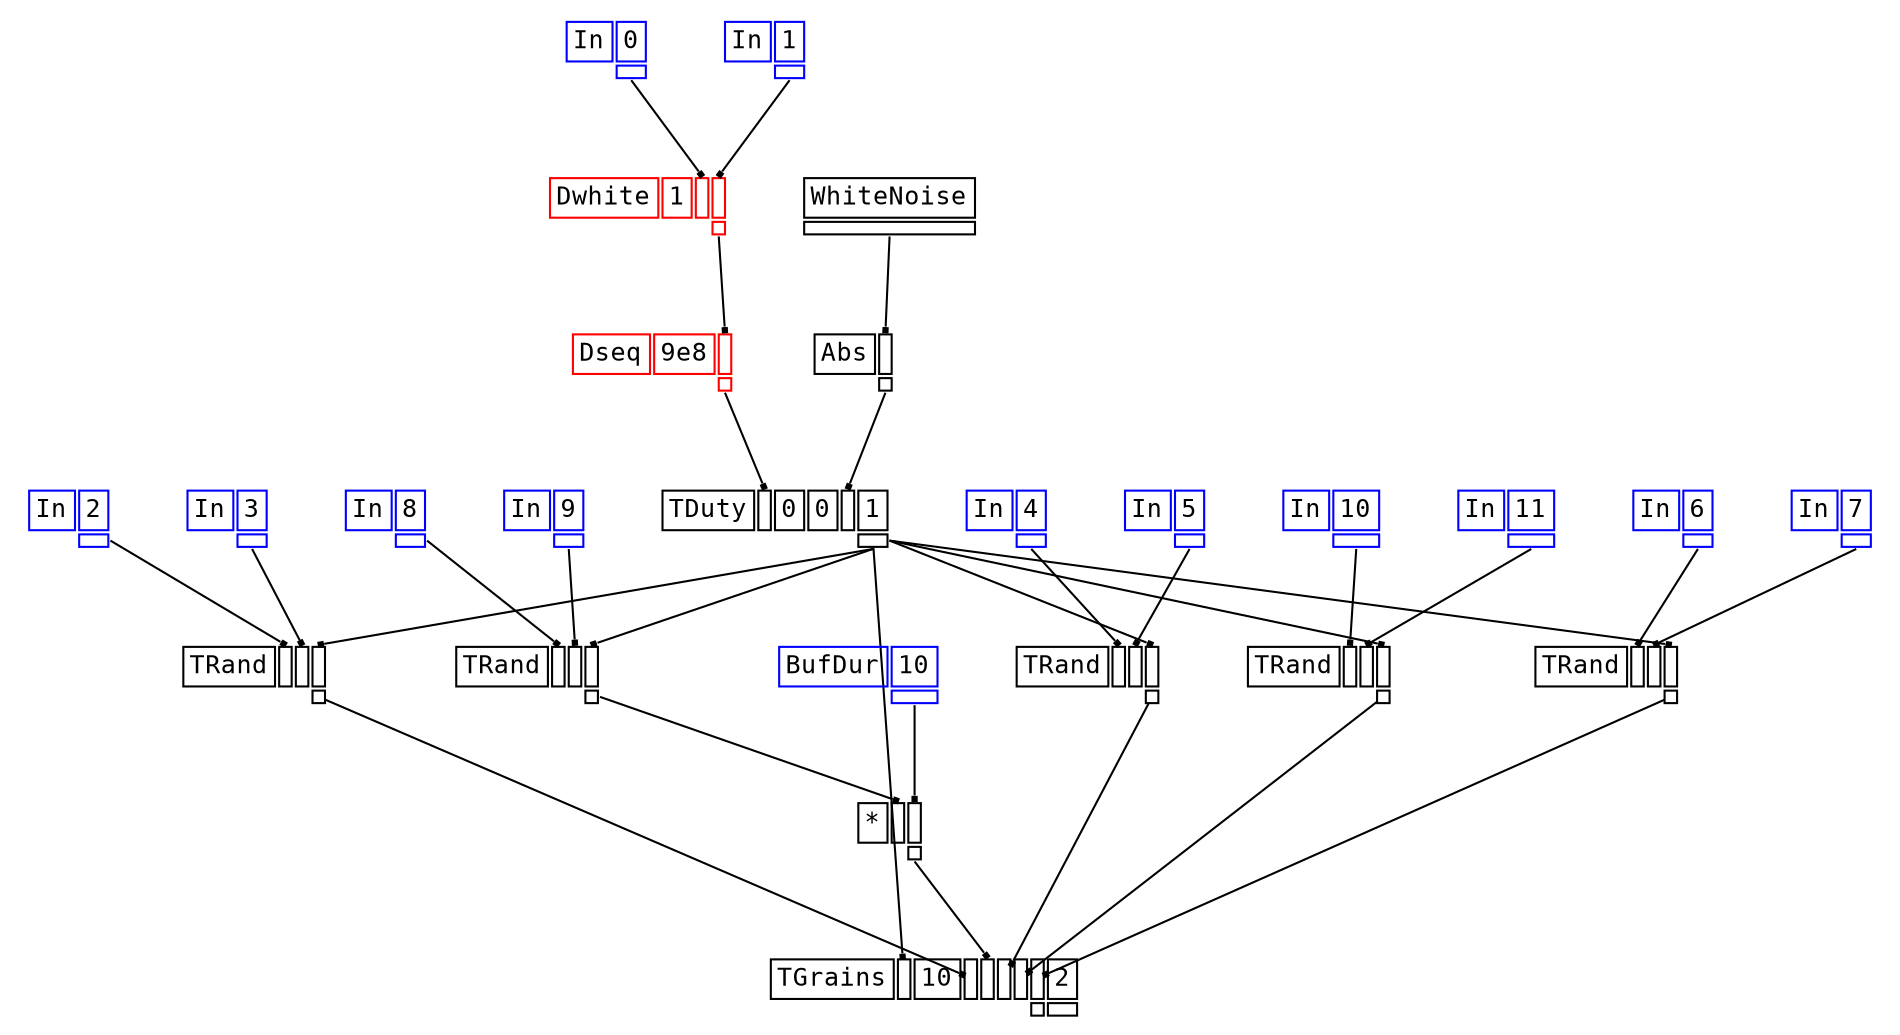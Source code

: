 digraph Anonymous {
graph [splines=false];
node [fontsize=12,fontname="Courier"];
edge [arrowhead=box,arrowsize=0.25];
u_3[shape="plaintext",color="blue",label=<<TABLE BORDER="0" CELLBORDER="1"><TR><TD>In</TD><TD ID="u_3:K_0">0</TD></TR><TR><TD BORDER="0"></TD><TD PORT="o_0" ID="u_3:o_0"></TD></TR></TABLE>>];
u_4[shape="plaintext",color="blue",label=<<TABLE BORDER="0" CELLBORDER="1"><TR><TD>In</TD><TD ID="u_4:K_0">1</TD></TR><TR><TD BORDER="0"></TD><TD PORT="o_0" ID="u_4:o_0"></TD></TR></TABLE>>];
u_5[shape="plaintext",color="red",label=<<TABLE BORDER="0" CELLBORDER="1"><TR><TD>Dwhite</TD><TD ID="u_5:K_0">1</TD><TD PORT="i_1" ID="u_5:i_1"></TD><TD PORT="i_2" ID="u_5:i_2"></TD></TR><TR><TD BORDER="0"></TD><TD BORDER="0"></TD><TD BORDER="0"></TD><TD PORT="o_0" ID="u_5:o_0"></TD></TR></TABLE>>];
u_6[shape="plaintext",color="red",label=<<TABLE BORDER="0" CELLBORDER="1"><TR><TD>Dseq</TD><TD ID="u_6:K_0">9e8</TD><TD PORT="i_1" ID="u_6:i_1"></TD></TR><TR><TD BORDER="0"></TD><TD BORDER="0"></TD><TD PORT="o_0" ID="u_6:o_0"></TD></TR></TABLE>>];
u_7[shape="plaintext",color="black",label=<<TABLE BORDER="0" CELLBORDER="1"><TR><TD>WhiteNoise</TD></TR><TR><TD PORT="o_0" ID="u_7:o_0"></TD></TR></TABLE>>];
u_8[shape="plaintext",color="black",label=<<TABLE BORDER="0" CELLBORDER="1"><TR><TD>Abs</TD><TD PORT="i_0" ID="u_8:i_0"></TD></TR><TR><TD BORDER="0"></TD><TD PORT="o_0" ID="u_8:o_0"></TD></TR></TABLE>>];
u_9[shape="plaintext",color="black",label=<<TABLE BORDER="0" CELLBORDER="1"><TR><TD>TDuty</TD><TD PORT="i_0" ID="u_9:i_0"></TD><TD ID="u_9:K_1">0</TD><TD ID="u_9:K_2">0</TD><TD PORT="i_3" ID="u_9:i_3"></TD><TD ID="u_9:K_4">1</TD></TR><TR><TD BORDER="0"></TD><TD BORDER="0"></TD><TD BORDER="0"></TD><TD BORDER="0"></TD><TD BORDER="0"></TD><TD PORT="o_0" ID="u_9:o_0"></TD></TR></TABLE>>];
u_12[shape="plaintext",color="blue",label=<<TABLE BORDER="0" CELLBORDER="1"><TR><TD>In</TD><TD ID="u_12:K_0">2</TD></TR><TR><TD BORDER="0"></TD><TD PORT="o_0" ID="u_12:o_0"></TD></TR></TABLE>>];
u_14[shape="plaintext",color="blue",label=<<TABLE BORDER="0" CELLBORDER="1"><TR><TD>In</TD><TD ID="u_14:K_0">3</TD></TR><TR><TD BORDER="0"></TD><TD PORT="o_0" ID="u_14:o_0"></TD></TR></TABLE>>];
u_15[shape="plaintext",color="black",label=<<TABLE BORDER="0" CELLBORDER="1"><TR><TD>TRand</TD><TD PORT="i_0" ID="u_15:i_0"></TD><TD PORT="i_1" ID="u_15:i_1"></TD><TD PORT="i_2" ID="u_15:i_2"></TD></TR><TR><TD BORDER="0"></TD><TD BORDER="0"></TD><TD BORDER="0"></TD><TD PORT="o_0" ID="u_15:o_0"></TD></TR></TABLE>>];
u_17[shape="plaintext",color="blue",label=<<TABLE BORDER="0" CELLBORDER="1"><TR><TD>In</TD><TD ID="u_17:K_0">8</TD></TR><TR><TD BORDER="0"></TD><TD PORT="o_0" ID="u_17:o_0"></TD></TR></TABLE>>];
u_19[shape="plaintext",color="blue",label=<<TABLE BORDER="0" CELLBORDER="1"><TR><TD>In</TD><TD ID="u_19:K_0">9</TD></TR><TR><TD BORDER="0"></TD><TD PORT="o_0" ID="u_19:o_0"></TD></TR></TABLE>>];
u_20[shape="plaintext",color="black",label=<<TABLE BORDER="0" CELLBORDER="1"><TR><TD>TRand</TD><TD PORT="i_0" ID="u_20:i_0"></TD><TD PORT="i_1" ID="u_20:i_1"></TD><TD PORT="i_2" ID="u_20:i_2"></TD></TR><TR><TD BORDER="0"></TD><TD BORDER="0"></TD><TD BORDER="0"></TD><TD PORT="o_0" ID="u_20:o_0"></TD></TR></TABLE>>];
u_21[shape="plaintext",color="blue",label=<<TABLE BORDER="0" CELLBORDER="1"><TR><TD>BufDur</TD><TD ID="u_21:K_0">10</TD></TR><TR><TD BORDER="0"></TD><TD PORT="o_0" ID="u_21:o_0"></TD></TR></TABLE>>];
u_22[shape="plaintext",color="black",label=<<TABLE BORDER="0" CELLBORDER="1"><TR><TD>*</TD><TD PORT="i_0" ID="u_22:i_0"></TD><TD PORT="i_1" ID="u_22:i_1"></TD></TR><TR><TD BORDER="0"></TD><TD BORDER="0"></TD><TD PORT="o_0" ID="u_22:o_0"></TD></TR></TABLE>>];
u_24[shape="plaintext",color="blue",label=<<TABLE BORDER="0" CELLBORDER="1"><TR><TD>In</TD><TD ID="u_24:K_0">4</TD></TR><TR><TD BORDER="0"></TD><TD PORT="o_0" ID="u_24:o_0"></TD></TR></TABLE>>];
u_26[shape="plaintext",color="blue",label=<<TABLE BORDER="0" CELLBORDER="1"><TR><TD>In</TD><TD ID="u_26:K_0">5</TD></TR><TR><TD BORDER="0"></TD><TD PORT="o_0" ID="u_26:o_0"></TD></TR></TABLE>>];
u_27[shape="plaintext",color="black",label=<<TABLE BORDER="0" CELLBORDER="1"><TR><TD>TRand</TD><TD PORT="i_0" ID="u_27:i_0"></TD><TD PORT="i_1" ID="u_27:i_1"></TD><TD PORT="i_2" ID="u_27:i_2"></TD></TR><TR><TD BORDER="0"></TD><TD BORDER="0"></TD><TD BORDER="0"></TD><TD PORT="o_0" ID="u_27:o_0"></TD></TR></TABLE>>];
u_28[shape="plaintext",color="blue",label=<<TABLE BORDER="0" CELLBORDER="1"><TR><TD>In</TD><TD ID="u_28:K_0">10</TD></TR><TR><TD BORDER="0"></TD><TD PORT="o_0" ID="u_28:o_0"></TD></TR></TABLE>>];
u_30[shape="plaintext",color="blue",label=<<TABLE BORDER="0" CELLBORDER="1"><TR><TD>In</TD><TD ID="u_30:K_0">11</TD></TR><TR><TD BORDER="0"></TD><TD PORT="o_0" ID="u_30:o_0"></TD></TR></TABLE>>];
u_31[shape="plaintext",color="black",label=<<TABLE BORDER="0" CELLBORDER="1"><TR><TD>TRand</TD><TD PORT="i_0" ID="u_31:i_0"></TD><TD PORT="i_1" ID="u_31:i_1"></TD><TD PORT="i_2" ID="u_31:i_2"></TD></TR><TR><TD BORDER="0"></TD><TD BORDER="0"></TD><TD BORDER="0"></TD><TD PORT="o_0" ID="u_31:o_0"></TD></TR></TABLE>>];
u_33[shape="plaintext",color="blue",label=<<TABLE BORDER="0" CELLBORDER="1"><TR><TD>In</TD><TD ID="u_33:K_0">6</TD></TR><TR><TD BORDER="0"></TD><TD PORT="o_0" ID="u_33:o_0"></TD></TR></TABLE>>];
u_35[shape="plaintext",color="blue",label=<<TABLE BORDER="0" CELLBORDER="1"><TR><TD>In</TD><TD ID="u_35:K_0">7</TD></TR><TR><TD BORDER="0"></TD><TD PORT="o_0" ID="u_35:o_0"></TD></TR></TABLE>>];
u_36[shape="plaintext",color="black",label=<<TABLE BORDER="0" CELLBORDER="1"><TR><TD>TRand</TD><TD PORT="i_0" ID="u_36:i_0"></TD><TD PORT="i_1" ID="u_36:i_1"></TD><TD PORT="i_2" ID="u_36:i_2"></TD></TR><TR><TD BORDER="0"></TD><TD BORDER="0"></TD><TD BORDER="0"></TD><TD PORT="o_0" ID="u_36:o_0"></TD></TR></TABLE>>];
u_37[shape="plaintext",color="black",label=<<TABLE BORDER="0" CELLBORDER="1"><TR><TD>TGrains</TD><TD PORT="i_0" ID="u_37:i_0"></TD><TD ID="u_37:K_1">10</TD><TD PORT="i_2" ID="u_37:i_2"></TD><TD PORT="i_3" ID="u_37:i_3"></TD><TD PORT="i_4" ID="u_37:i_4"></TD><TD PORT="i_5" ID="u_37:i_5"></TD><TD PORT="i_6" ID="u_37:i_6"></TD><TD ID="u_37:K_7">2</TD></TR><TR><TD BORDER="0"></TD><TD BORDER="0"></TD><TD BORDER="0"></TD><TD BORDER="0"></TD><TD BORDER="0"></TD><TD BORDER="0"></TD><TD BORDER="0"></TD><TD PORT="o_0" ID="u_37:o_0"></TD><TD PORT="o_1" ID="u_37:o_1"></TD></TR></TABLE>>];
u_3:o_0 -> u_5:i_1;
u_4:o_0 -> u_5:i_2;
u_5:o_0 -> u_6:i_1;
u_7:o_0 -> u_8:i_0;
u_6:o_0 -> u_9:i_0;
u_8:o_0 -> u_9:i_3;
u_12:o_0 -> u_15:i_0;
u_14:o_0 -> u_15:i_1;
u_9:o_0 -> u_15:i_2;
u_17:o_0 -> u_20:i_0;
u_19:o_0 -> u_20:i_1;
u_9:o_0 -> u_20:i_2;
u_20:o_0 -> u_22:i_0;
u_21:o_0 -> u_22:i_1;
u_24:o_0 -> u_27:i_0;
u_26:o_0 -> u_27:i_1;
u_9:o_0 -> u_27:i_2;
u_28:o_0 -> u_31:i_0;
u_30:o_0 -> u_31:i_1;
u_9:o_0 -> u_31:i_2;
u_33:o_0 -> u_36:i_0;
u_35:o_0 -> u_36:i_1;
u_9:o_0 -> u_36:i_2;
u_9:o_0 -> u_37:i_0;
u_15:o_0 -> u_37:i_2;
u_22:o_0 -> u_37:i_3;
u_27:o_0 -> u_37:i_4;
u_31:o_0 -> u_37:i_5;
u_36:o_0 -> u_37:i_6;
}
